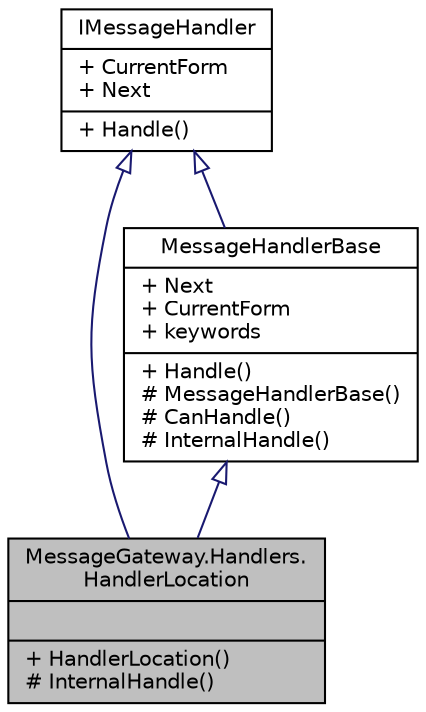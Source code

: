 digraph "MessageGateway.Handlers.HandlerLocation"
{
 // INTERACTIVE_SVG=YES
 // LATEX_PDF_SIZE
  edge [fontname="Helvetica",fontsize="10",labelfontname="Helvetica",labelfontsize="10"];
  node [fontname="Helvetica",fontsize="10",shape=record];
  Node1 [label="{MessageGateway.Handlers.\lHandlerLocation\n||+ HandlerLocation()\l# InternalHandle()\l}",height=0.2,width=0.4,color="black", fillcolor="grey75", style="filled", fontcolor="black",tooltip="Handler encargado de tomar datos para generar un Location."];
  Node2 -> Node1 [dir="back",color="midnightblue",fontsize="10",style="solid",arrowtail="onormal",fontname="Helvetica"];
  Node2 [label="{MessageHandlerBase\n|+ Next\l+ CurrentForm\l+ keywords\l|+ Handle()\l# MessageHandlerBase()\l# CanHandle()\l# InternalHandle()\l}",height=0.2,width=0.4,color="black", fillcolor="white", style="filled",URL="$classMessageGateway_1_1Handlers_1_1MessageHandlerBase.html",tooltip="Superclase a todos los handlers."];
  Node3 -> Node2 [dir="back",color="midnightblue",fontsize="10",style="solid",arrowtail="onormal",fontname="Helvetica"];
  Node3 [label="{IMessageHandler\n|+ CurrentForm\l+ Next\l|+ Handle()\l}",height=0.2,width=0.4,color="black", fillcolor="white", style="filled",URL="$interfaceMessageGateway_1_1Handlers_1_1IMessageHandler.html",tooltip="Interfaz que engloba a los handlers y sus metodos y propiedades basicos."];
  Node3 -> Node1 [dir="back",color="midnightblue",fontsize="10",style="solid",arrowtail="onormal",fontname="Helvetica"];
}
